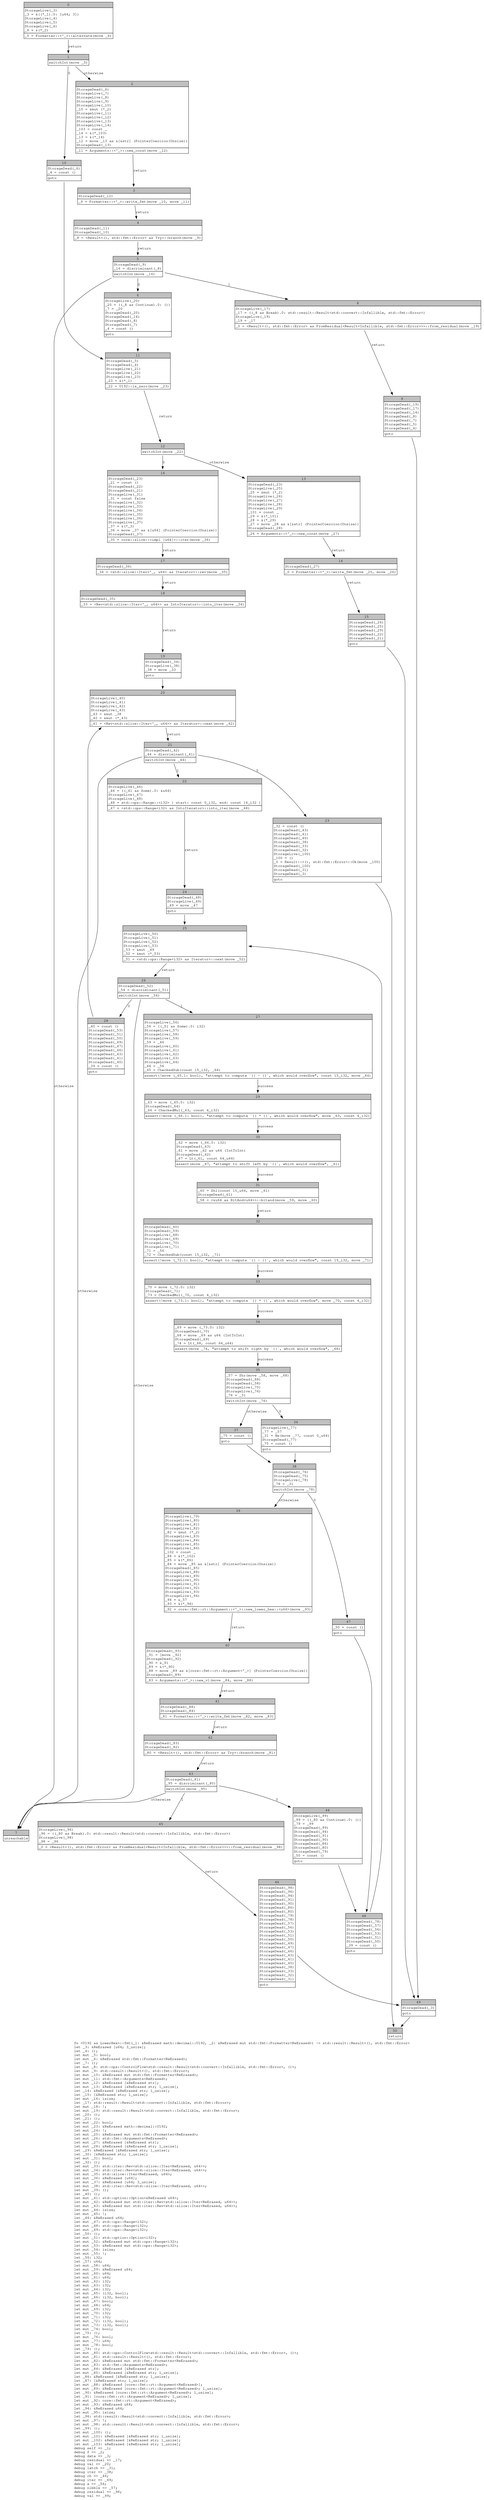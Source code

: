 digraph Mir_0_1006 {
    graph [fontname="Courier, monospace"];
    node [fontname="Courier, monospace"];
    edge [fontname="Courier, monospace"];
    label=<fn &lt;U192 as LowerHex&gt;::fmt(_1: &amp;ReErased math::decimal::U192, _2: &amp;ReErased mut std::fmt::Formatter&lt;ReErased&gt;) -&gt; std::result::Result&lt;(), std::fmt::Error&gt;<br align="left"/>let _3: &amp;ReErased [u64; 3_usize];<br align="left"/>let _4: ();<br align="left"/>let mut _5: bool;<br align="left"/>let mut _6: &amp;ReErased std::fmt::Formatter&lt;ReErased&gt;;<br align="left"/>let _7: ();<br align="left"/>let mut _8: std::ops::ControlFlow&lt;std::result::Result&lt;std::convert::Infallible, std::fmt::Error&gt;, ()&gt;;<br align="left"/>let mut _9: std::result::Result&lt;(), std::fmt::Error&gt;;<br align="left"/>let mut _10: &amp;ReErased mut std::fmt::Formatter&lt;ReErased&gt;;<br align="left"/>let mut _11: std::fmt::Arguments&lt;ReErased&gt;;<br align="left"/>let mut _12: &amp;ReErased [&amp;ReErased str];<br align="left"/>let mut _13: &amp;ReErased [&amp;ReErased str; 1_usize];<br align="left"/>let _14: &amp;ReErased [&amp;ReErased str; 1_usize];<br align="left"/>let _15: [&amp;ReErased str; 1_usize];<br align="left"/>let mut _16: isize;<br align="left"/>let _17: std::result::Result&lt;std::convert::Infallible, std::fmt::Error&gt;;<br align="left"/>let mut _18: !;<br align="left"/>let mut _19: std::result::Result&lt;std::convert::Infallible, std::fmt::Error&gt;;<br align="left"/>let _20: ();<br align="left"/>let _21: ();<br align="left"/>let mut _22: bool;<br align="left"/>let mut _23: &amp;ReErased math::decimal::U192;<br align="left"/>let mut _24: !;<br align="left"/>let mut _25: &amp;ReErased mut std::fmt::Formatter&lt;ReErased&gt;;<br align="left"/>let mut _26: std::fmt::Arguments&lt;ReErased&gt;;<br align="left"/>let mut _27: &amp;ReErased [&amp;ReErased str];<br align="left"/>let mut _28: &amp;ReErased [&amp;ReErased str; 1_usize];<br align="left"/>let _29: &amp;ReErased [&amp;ReErased str; 1_usize];<br align="left"/>let _30: [&amp;ReErased str; 1_usize];<br align="left"/>let mut _31: bool;<br align="left"/>let _32: ();<br align="left"/>let mut _33: std::iter::Rev&lt;std::slice::Iter&lt;ReErased, u64&gt;&gt;;<br align="left"/>let mut _34: std::iter::Rev&lt;std::slice::Iter&lt;ReErased, u64&gt;&gt;;<br align="left"/>let mut _35: std::slice::Iter&lt;ReErased, u64&gt;;<br align="left"/>let mut _36: &amp;ReErased [u64];<br align="left"/>let mut _37: &amp;ReErased [u64; 3_usize];<br align="left"/>let mut _38: std::iter::Rev&lt;std::slice::Iter&lt;ReErased, u64&gt;&gt;;<br align="left"/>let mut _39: ();<br align="left"/>let _40: ();<br align="left"/>let mut _41: std::option::Option&lt;&amp;ReErased u64&gt;;<br align="left"/>let mut _42: &amp;ReErased mut std::iter::Rev&lt;std::slice::Iter&lt;ReErased, u64&gt;&gt;;<br align="left"/>let mut _43: &amp;ReErased mut std::iter::Rev&lt;std::slice::Iter&lt;ReErased, u64&gt;&gt;;<br align="left"/>let mut _44: isize;<br align="left"/>let mut _45: !;<br align="left"/>let _46: &amp;ReErased u64;<br align="left"/>let mut _47: std::ops::Range&lt;i32&gt;;<br align="left"/>let mut _48: std::ops::Range&lt;i32&gt;;<br align="left"/>let mut _49: std::ops::Range&lt;i32&gt;;<br align="left"/>let _50: ();<br align="left"/>let mut _51: std::option::Option&lt;i32&gt;;<br align="left"/>let mut _52: &amp;ReErased mut std::ops::Range&lt;i32&gt;;<br align="left"/>let mut _53: &amp;ReErased mut std::ops::Range&lt;i32&gt;;<br align="left"/>let mut _54: isize;<br align="left"/>let mut _55: !;<br align="left"/>let _56: i32;<br align="left"/>let _57: u64;<br align="left"/>let mut _58: u64;<br align="left"/>let mut _59: &amp;ReErased u64;<br align="left"/>let mut _60: u64;<br align="left"/>let mut _61: u64;<br align="left"/>let mut _62: i32;<br align="left"/>let mut _63: i32;<br align="left"/>let mut _64: i32;<br align="left"/>let mut _65: (i32, bool);<br align="left"/>let mut _66: (i32, bool);<br align="left"/>let mut _67: bool;<br align="left"/>let mut _68: u64;<br align="left"/>let mut _69: i32;<br align="left"/>let mut _70: i32;<br align="left"/>let mut _71: i32;<br align="left"/>let mut _72: (i32, bool);<br align="left"/>let mut _73: (i32, bool);<br align="left"/>let mut _74: bool;<br align="left"/>let _75: ();<br align="left"/>let mut _76: bool;<br align="left"/>let mut _77: u64;<br align="left"/>let mut _78: bool;<br align="left"/>let _79: ();<br align="left"/>let mut _80: std::ops::ControlFlow&lt;std::result::Result&lt;std::convert::Infallible, std::fmt::Error&gt;, ()&gt;;<br align="left"/>let mut _81: std::result::Result&lt;(), std::fmt::Error&gt;;<br align="left"/>let mut _82: &amp;ReErased mut std::fmt::Formatter&lt;ReErased&gt;;<br align="left"/>let mut _83: std::fmt::Arguments&lt;ReErased&gt;;<br align="left"/>let mut _84: &amp;ReErased [&amp;ReErased str];<br align="left"/>let mut _85: &amp;ReErased [&amp;ReErased str; 1_usize];<br align="left"/>let _86: &amp;ReErased [&amp;ReErased str; 1_usize];<br align="left"/>let _87: [&amp;ReErased str; 1_usize];<br align="left"/>let mut _88: &amp;ReErased [core::fmt::rt::Argument&lt;ReErased&gt;];<br align="left"/>let mut _89: &amp;ReErased [core::fmt::rt::Argument&lt;ReErased&gt;; 1_usize];<br align="left"/>let _90: &amp;ReErased [core::fmt::rt::Argument&lt;ReErased&gt;; 1_usize];<br align="left"/>let _91: [core::fmt::rt::Argument&lt;ReErased&gt;; 1_usize];<br align="left"/>let mut _92: core::fmt::rt::Argument&lt;ReErased&gt;;<br align="left"/>let mut _93: &amp;ReErased u64;<br align="left"/>let _94: &amp;ReErased u64;<br align="left"/>let mut _95: isize;<br align="left"/>let _96: std::result::Result&lt;std::convert::Infallible, std::fmt::Error&gt;;<br align="left"/>let mut _97: !;<br align="left"/>let mut _98: std::result::Result&lt;std::convert::Infallible, std::fmt::Error&gt;;<br align="left"/>let _99: ();<br align="left"/>let mut _100: ();<br align="left"/>let mut _101: &amp;ReErased [&amp;ReErased str; 1_usize];<br align="left"/>let mut _102: &amp;ReErased [&amp;ReErased str; 1_usize];<br align="left"/>let mut _103: &amp;ReErased [&amp;ReErased str; 1_usize];<br align="left"/>debug self =&gt; _1;<br align="left"/>debug f =&gt; _2;<br align="left"/>debug data =&gt; _3;<br align="left"/>debug residual =&gt; _17;<br align="left"/>debug val =&gt; _20;<br align="left"/>debug latch =&gt; _31;<br align="left"/>debug iter =&gt; _38;<br align="left"/>debug ch =&gt; _46;<br align="left"/>debug iter =&gt; _49;<br align="left"/>debug x =&gt; _56;<br align="left"/>debug nibble =&gt; _57;<br align="left"/>debug residual =&gt; _96;<br align="left"/>debug val =&gt; _99;<br align="left"/>>;
    bb0__0_1006 [shape="none", label=<<table border="0" cellborder="1" cellspacing="0"><tr><td bgcolor="gray" align="center" colspan="1">0</td></tr><tr><td align="left" balign="left">StorageLive(_3)<br/>_3 = &amp;((*_1).0: [u64; 3])<br/>StorageLive(_4)<br/>StorageLive(_5)<br/>StorageLive(_6)<br/>_6 = &amp;(*_2)<br/></td></tr><tr><td align="left">_5 = Formatter::&lt;'_&gt;::alternate(move _6)</td></tr></table>>];
    bb1__0_1006 [shape="none", label=<<table border="0" cellborder="1" cellspacing="0"><tr><td bgcolor="gray" align="center" colspan="1">1</td></tr><tr><td align="left">switchInt(move _5)</td></tr></table>>];
    bb2__0_1006 [shape="none", label=<<table border="0" cellborder="1" cellspacing="0"><tr><td bgcolor="gray" align="center" colspan="1">2</td></tr><tr><td align="left" balign="left">StorageDead(_6)<br/>StorageLive(_7)<br/>StorageLive(_8)<br/>StorageLive(_9)<br/>StorageLive(_10)<br/>_10 = &amp;mut (*_2)<br/>StorageLive(_11)<br/>StorageLive(_12)<br/>StorageLive(_13)<br/>StorageLive(_14)<br/>_103 = const _<br/>_14 = &amp;(*_103)<br/>_13 = &amp;(*_14)<br/>_12 = move _13 as &amp;[&amp;str] (PointerCoercion(Unsize))<br/>StorageDead(_13)<br/></td></tr><tr><td align="left">_11 = Arguments::&lt;'_&gt;::new_const(move _12)</td></tr></table>>];
    bb3__0_1006 [shape="none", label=<<table border="0" cellborder="1" cellspacing="0"><tr><td bgcolor="gray" align="center" colspan="1">3</td></tr><tr><td align="left" balign="left">StorageDead(_12)<br/></td></tr><tr><td align="left">_9 = Formatter::&lt;'_&gt;::write_fmt(move _10, move _11)</td></tr></table>>];
    bb4__0_1006 [shape="none", label=<<table border="0" cellborder="1" cellspacing="0"><tr><td bgcolor="gray" align="center" colspan="1">4</td></tr><tr><td align="left" balign="left">StorageDead(_11)<br/>StorageDead(_10)<br/></td></tr><tr><td align="left">_8 = &lt;Result&lt;(), std::fmt::Error&gt; as Try&gt;::branch(move _9)</td></tr></table>>];
    bb5__0_1006 [shape="none", label=<<table border="0" cellborder="1" cellspacing="0"><tr><td bgcolor="gray" align="center" colspan="1">5</td></tr><tr><td align="left" balign="left">StorageDead(_9)<br/>_16 = discriminant(_8)<br/></td></tr><tr><td align="left">switchInt(move _16)</td></tr></table>>];
    bb6__0_1006 [shape="none", label=<<table border="0" cellborder="1" cellspacing="0"><tr><td bgcolor="gray" align="center" colspan="1">6</td></tr><tr><td align="left" balign="left">StorageLive(_20)<br/>_20 = ((_8 as Continue).0: ())<br/>_7 = _20<br/>StorageDead(_20)<br/>StorageDead(_14)<br/>StorageDead(_8)<br/>StorageDead(_7)<br/>_4 = const ()<br/></td></tr><tr><td align="left">goto</td></tr></table>>];
    bb7__0_1006 [shape="none", label=<<table border="0" cellborder="1" cellspacing="0"><tr><td bgcolor="gray" align="center" colspan="1">7</td></tr><tr><td align="left">unreachable</td></tr></table>>];
    bb8__0_1006 [shape="none", label=<<table border="0" cellborder="1" cellspacing="0"><tr><td bgcolor="gray" align="center" colspan="1">8</td></tr><tr><td align="left" balign="left">StorageLive(_17)<br/>_17 = ((_8 as Break).0: std::result::Result&lt;std::convert::Infallible, std::fmt::Error&gt;)<br/>StorageLive(_19)<br/>_19 = _17<br/></td></tr><tr><td align="left">_0 = &lt;Result&lt;(), std::fmt::Error&gt; as FromResidual&lt;Result&lt;Infallible, std::fmt::Error&gt;&gt;&gt;::from_residual(move _19)</td></tr></table>>];
    bb9__0_1006 [shape="none", label=<<table border="0" cellborder="1" cellspacing="0"><tr><td bgcolor="gray" align="center" colspan="1">9</td></tr><tr><td align="left" balign="left">StorageDead(_19)<br/>StorageDead(_17)<br/>StorageDead(_14)<br/>StorageDead(_8)<br/>StorageDead(_7)<br/>StorageDead(_5)<br/>StorageDead(_4)<br/></td></tr><tr><td align="left">goto</td></tr></table>>];
    bb10__0_1006 [shape="none", label=<<table border="0" cellborder="1" cellspacing="0"><tr><td bgcolor="gray" align="center" colspan="1">10</td></tr><tr><td align="left" balign="left">StorageDead(_6)<br/>_4 = const ()<br/></td></tr><tr><td align="left">goto</td></tr></table>>];
    bb11__0_1006 [shape="none", label=<<table border="0" cellborder="1" cellspacing="0"><tr><td bgcolor="gray" align="center" colspan="1">11</td></tr><tr><td align="left" balign="left">StorageDead(_5)<br/>StorageDead(_4)<br/>StorageLive(_21)<br/>StorageLive(_22)<br/>StorageLive(_23)<br/>_23 = &amp;(*_1)<br/></td></tr><tr><td align="left">_22 = U192::is_zero(move _23)</td></tr></table>>];
    bb12__0_1006 [shape="none", label=<<table border="0" cellborder="1" cellspacing="0"><tr><td bgcolor="gray" align="center" colspan="1">12</td></tr><tr><td align="left">switchInt(move _22)</td></tr></table>>];
    bb13__0_1006 [shape="none", label=<<table border="0" cellborder="1" cellspacing="0"><tr><td bgcolor="gray" align="center" colspan="1">13</td></tr><tr><td align="left" balign="left">StorageDead(_23)<br/>StorageLive(_25)<br/>_25 = &amp;mut (*_2)<br/>StorageLive(_26)<br/>StorageLive(_27)<br/>StorageLive(_28)<br/>StorageLive(_29)<br/>_101 = const _<br/>_29 = &amp;(*_101)<br/>_28 = &amp;(*_29)<br/>_27 = move _28 as &amp;[&amp;str] (PointerCoercion(Unsize))<br/>StorageDead(_28)<br/></td></tr><tr><td align="left">_26 = Arguments::&lt;'_&gt;::new_const(move _27)</td></tr></table>>];
    bb14__0_1006 [shape="none", label=<<table border="0" cellborder="1" cellspacing="0"><tr><td bgcolor="gray" align="center" colspan="1">14</td></tr><tr><td align="left" balign="left">StorageDead(_27)<br/></td></tr><tr><td align="left">_0 = Formatter::&lt;'_&gt;::write_fmt(move _25, move _26)</td></tr></table>>];
    bb15__0_1006 [shape="none", label=<<table border="0" cellborder="1" cellspacing="0"><tr><td bgcolor="gray" align="center" colspan="1">15</td></tr><tr><td align="left" balign="left">StorageDead(_26)<br/>StorageDead(_25)<br/>StorageDead(_29)<br/>StorageDead(_22)<br/>StorageDead(_21)<br/></td></tr><tr><td align="left">goto</td></tr></table>>];
    bb16__0_1006 [shape="none", label=<<table border="0" cellborder="1" cellspacing="0"><tr><td bgcolor="gray" align="center" colspan="1">16</td></tr><tr><td align="left" balign="left">StorageDead(_23)<br/>_21 = const ()<br/>StorageDead(_22)<br/>StorageDead(_21)<br/>StorageLive(_31)<br/>_31 = const false<br/>StorageLive(_32)<br/>StorageLive(_33)<br/>StorageLive(_34)<br/>StorageLive(_35)<br/>StorageLive(_36)<br/>StorageLive(_37)<br/>_37 = &amp;(*_3)<br/>_36 = move _37 as &amp;[u64] (PointerCoercion(Unsize))<br/>StorageDead(_37)<br/></td></tr><tr><td align="left">_35 = core::slice::&lt;impl [u64]&gt;::iter(move _36)</td></tr></table>>];
    bb17__0_1006 [shape="none", label=<<table border="0" cellborder="1" cellspacing="0"><tr><td bgcolor="gray" align="center" colspan="1">17</td></tr><tr><td align="left" balign="left">StorageDead(_36)<br/></td></tr><tr><td align="left">_34 = &lt;std::slice::Iter&lt;'_, u64&gt; as Iterator&gt;::rev(move _35)</td></tr></table>>];
    bb18__0_1006 [shape="none", label=<<table border="0" cellborder="1" cellspacing="0"><tr><td bgcolor="gray" align="center" colspan="1">18</td></tr><tr><td align="left" balign="left">StorageDead(_35)<br/></td></tr><tr><td align="left">_33 = &lt;Rev&lt;std::slice::Iter&lt;'_, u64&gt;&gt; as IntoIterator&gt;::into_iter(move _34)</td></tr></table>>];
    bb19__0_1006 [shape="none", label=<<table border="0" cellborder="1" cellspacing="0"><tr><td bgcolor="gray" align="center" colspan="1">19</td></tr><tr><td align="left" balign="left">StorageDead(_34)<br/>StorageLive(_38)<br/>_38 = move _33<br/></td></tr><tr><td align="left">goto</td></tr></table>>];
    bb20__0_1006 [shape="none", label=<<table border="0" cellborder="1" cellspacing="0"><tr><td bgcolor="gray" align="center" colspan="1">20</td></tr><tr><td align="left" balign="left">StorageLive(_40)<br/>StorageLive(_41)<br/>StorageLive(_42)<br/>StorageLive(_43)<br/>_43 = &amp;mut _38<br/>_42 = &amp;mut (*_43)<br/></td></tr><tr><td align="left">_41 = &lt;Rev&lt;std::slice::Iter&lt;'_, u64&gt;&gt; as Iterator&gt;::next(move _42)</td></tr></table>>];
    bb21__0_1006 [shape="none", label=<<table border="0" cellborder="1" cellspacing="0"><tr><td bgcolor="gray" align="center" colspan="1">21</td></tr><tr><td align="left" balign="left">StorageDead(_42)<br/>_44 = discriminant(_41)<br/></td></tr><tr><td align="left">switchInt(move _44)</td></tr></table>>];
    bb22__0_1006 [shape="none", label=<<table border="0" cellborder="1" cellspacing="0"><tr><td bgcolor="gray" align="center" colspan="1">22</td></tr><tr><td align="left" balign="left">StorageLive(_46)<br/>_46 = ((_41 as Some).0: &amp;u64)<br/>StorageLive(_47)<br/>StorageLive(_48)<br/>_48 = std::ops::Range::&lt;i32&gt; { start: const 0_i32, end: const 16_i32 }<br/></td></tr><tr><td align="left">_47 = &lt;std::ops::Range&lt;i32&gt; as IntoIterator&gt;::into_iter(move _48)</td></tr></table>>];
    bb23__0_1006 [shape="none", label=<<table border="0" cellborder="1" cellspacing="0"><tr><td bgcolor="gray" align="center" colspan="1">23</td></tr><tr><td align="left" balign="left">_32 = const ()<br/>StorageDead(_43)<br/>StorageDead(_41)<br/>StorageDead(_40)<br/>StorageDead(_38)<br/>StorageDead(_33)<br/>StorageDead(_32)<br/>StorageLive(_100)<br/>_100 = ()<br/>_0 = Result::&lt;(), std::fmt::Error&gt;::Ok(move _100)<br/>StorageDead(_100)<br/>StorageDead(_31)<br/>StorageDead(_3)<br/></td></tr><tr><td align="left">goto</td></tr></table>>];
    bb24__0_1006 [shape="none", label=<<table border="0" cellborder="1" cellspacing="0"><tr><td bgcolor="gray" align="center" colspan="1">24</td></tr><tr><td align="left" balign="left">StorageDead(_48)<br/>StorageLive(_49)<br/>_49 = move _47<br/></td></tr><tr><td align="left">goto</td></tr></table>>];
    bb25__0_1006 [shape="none", label=<<table border="0" cellborder="1" cellspacing="0"><tr><td bgcolor="gray" align="center" colspan="1">25</td></tr><tr><td align="left" balign="left">StorageLive(_50)<br/>StorageLive(_51)<br/>StorageLive(_52)<br/>StorageLive(_53)<br/>_53 = &amp;mut _49<br/>_52 = &amp;mut (*_53)<br/></td></tr><tr><td align="left">_51 = &lt;std::ops::Range&lt;i32&gt; as Iterator&gt;::next(move _52)</td></tr></table>>];
    bb26__0_1006 [shape="none", label=<<table border="0" cellborder="1" cellspacing="0"><tr><td bgcolor="gray" align="center" colspan="1">26</td></tr><tr><td align="left" balign="left">StorageDead(_52)<br/>_54 = discriminant(_51)<br/></td></tr><tr><td align="left">switchInt(move _54)</td></tr></table>>];
    bb27__0_1006 [shape="none", label=<<table border="0" cellborder="1" cellspacing="0"><tr><td bgcolor="gray" align="center" colspan="1">27</td></tr><tr><td align="left" balign="left">StorageLive(_56)<br/>_56 = ((_51 as Some).0: i32)<br/>StorageLive(_57)<br/>StorageLive(_58)<br/>StorageLive(_59)<br/>_59 = _46<br/>StorageLive(_60)<br/>StorageLive(_61)<br/>StorageLive(_62)<br/>StorageLive(_63)<br/>StorageLive(_64)<br/>_64 = _56<br/>_65 = CheckedSub(const 15_i32, _64)<br/></td></tr><tr><td align="left">assert(!move (_65.1: bool), &quot;attempt to compute `{} - {}`, which would overflow&quot;, const 15_i32, move _64)</td></tr></table>>];
    bb28__0_1006 [shape="none", label=<<table border="0" cellborder="1" cellspacing="0"><tr><td bgcolor="gray" align="center" colspan="1">28</td></tr><tr><td align="left" balign="left">_40 = const ()<br/>StorageDead(_53)<br/>StorageDead(_51)<br/>StorageDead(_50)<br/>StorageDead(_49)<br/>StorageDead(_47)<br/>StorageDead(_46)<br/>StorageDead(_43)<br/>StorageDead(_41)<br/>StorageDead(_40)<br/>_39 = const ()<br/></td></tr><tr><td align="left">goto</td></tr></table>>];
    bb29__0_1006 [shape="none", label=<<table border="0" cellborder="1" cellspacing="0"><tr><td bgcolor="gray" align="center" colspan="1">29</td></tr><tr><td align="left" balign="left">_63 = move (_65.0: i32)<br/>StorageDead(_64)<br/>_66 = CheckedMul(_63, const 4_i32)<br/></td></tr><tr><td align="left">assert(!move (_66.1: bool), &quot;attempt to compute `{} * {}`, which would overflow&quot;, move _63, const 4_i32)</td></tr></table>>];
    bb30__0_1006 [shape="none", label=<<table border="0" cellborder="1" cellspacing="0"><tr><td bgcolor="gray" align="center" colspan="1">30</td></tr><tr><td align="left" balign="left">_62 = move (_66.0: i32)<br/>StorageDead(_63)<br/>_61 = move _62 as u64 (IntToInt)<br/>StorageDead(_62)<br/>_67 = Lt(_61, const 64_u64)<br/></td></tr><tr><td align="left">assert(move _67, &quot;attempt to shift left by `{}`, which would overflow&quot;, _61)</td></tr></table>>];
    bb31__0_1006 [shape="none", label=<<table border="0" cellborder="1" cellspacing="0"><tr><td bgcolor="gray" align="center" colspan="1">31</td></tr><tr><td align="left" balign="left">_60 = Shl(const 15_u64, move _61)<br/>StorageDead(_61)<br/></td></tr><tr><td align="left">_58 = &lt;&amp;u64 as BitAnd&lt;u64&gt;&gt;::bitand(move _59, move _60)</td></tr></table>>];
    bb32__0_1006 [shape="none", label=<<table border="0" cellborder="1" cellspacing="0"><tr><td bgcolor="gray" align="center" colspan="1">32</td></tr><tr><td align="left" balign="left">StorageDead(_60)<br/>StorageDead(_59)<br/>StorageLive(_68)<br/>StorageLive(_69)<br/>StorageLive(_70)<br/>StorageLive(_71)<br/>_71 = _56<br/>_72 = CheckedSub(const 15_i32, _71)<br/></td></tr><tr><td align="left">assert(!move (_72.1: bool), &quot;attempt to compute `{} - {}`, which would overflow&quot;, const 15_i32, move _71)</td></tr></table>>];
    bb33__0_1006 [shape="none", label=<<table border="0" cellborder="1" cellspacing="0"><tr><td bgcolor="gray" align="center" colspan="1">33</td></tr><tr><td align="left" balign="left">_70 = move (_72.0: i32)<br/>StorageDead(_71)<br/>_73 = CheckedMul(_70, const 4_i32)<br/></td></tr><tr><td align="left">assert(!move (_73.1: bool), &quot;attempt to compute `{} * {}`, which would overflow&quot;, move _70, const 4_i32)</td></tr></table>>];
    bb34__0_1006 [shape="none", label=<<table border="0" cellborder="1" cellspacing="0"><tr><td bgcolor="gray" align="center" colspan="1">34</td></tr><tr><td align="left" balign="left">_69 = move (_73.0: i32)<br/>StorageDead(_70)<br/>_68 = move _69 as u64 (IntToInt)<br/>StorageDead(_69)<br/>_74 = Lt(_68, const 64_u64)<br/></td></tr><tr><td align="left">assert(move _74, &quot;attempt to shift right by `{}`, which would overflow&quot;, _68)</td></tr></table>>];
    bb35__0_1006 [shape="none", label=<<table border="0" cellborder="1" cellspacing="0"><tr><td bgcolor="gray" align="center" colspan="1">35</td></tr><tr><td align="left" balign="left">_57 = Shr(move _58, move _68)<br/>StorageDead(_68)<br/>StorageDead(_58)<br/>StorageLive(_75)<br/>StorageLive(_76)<br/>_76 = _31<br/></td></tr><tr><td align="left">switchInt(move _76)</td></tr></table>>];
    bb36__0_1006 [shape="none", label=<<table border="0" cellborder="1" cellspacing="0"><tr><td bgcolor="gray" align="center" colspan="1">36</td></tr><tr><td align="left" balign="left">StorageLive(_77)<br/>_77 = _57<br/>_31 = Ne(move _77, const 0_u64)<br/>StorageDead(_77)<br/>_75 = const ()<br/></td></tr><tr><td align="left">goto</td></tr></table>>];
    bb37__0_1006 [shape="none", label=<<table border="0" cellborder="1" cellspacing="0"><tr><td bgcolor="gray" align="center" colspan="1">37</td></tr><tr><td align="left" balign="left">_75 = const ()<br/></td></tr><tr><td align="left">goto</td></tr></table>>];
    bb38__0_1006 [shape="none", label=<<table border="0" cellborder="1" cellspacing="0"><tr><td bgcolor="gray" align="center" colspan="1">38</td></tr><tr><td align="left" balign="left">StorageDead(_76)<br/>StorageDead(_75)<br/>StorageLive(_78)<br/>_78 = _31<br/></td></tr><tr><td align="left">switchInt(move _78)</td></tr></table>>];
    bb39__0_1006 [shape="none", label=<<table border="0" cellborder="1" cellspacing="0"><tr><td bgcolor="gray" align="center" colspan="1">39</td></tr><tr><td align="left" balign="left">StorageLive(_79)<br/>StorageLive(_80)<br/>StorageLive(_81)<br/>StorageLive(_82)<br/>_82 = &amp;mut (*_2)<br/>StorageLive(_83)<br/>StorageLive(_84)<br/>StorageLive(_85)<br/>StorageLive(_86)<br/>_102 = const _<br/>_86 = &amp;(*_102)<br/>_85 = &amp;(*_86)<br/>_84 = move _85 as &amp;[&amp;str] (PointerCoercion(Unsize))<br/>StorageDead(_85)<br/>StorageLive(_88)<br/>StorageLive(_89)<br/>StorageLive(_90)<br/>StorageLive(_91)<br/>StorageLive(_92)<br/>StorageLive(_93)<br/>StorageLive(_94)<br/>_94 = &amp;_57<br/>_93 = &amp;(*_94)<br/></td></tr><tr><td align="left">_92 = core::fmt::rt::Argument::&lt;'_&gt;::new_lower_hex::&lt;u64&gt;(move _93)</td></tr></table>>];
    bb40__0_1006 [shape="none", label=<<table border="0" cellborder="1" cellspacing="0"><tr><td bgcolor="gray" align="center" colspan="1">40</td></tr><tr><td align="left" balign="left">StorageDead(_93)<br/>_91 = [move _92]<br/>StorageDead(_92)<br/>_90 = &amp;_91<br/>_89 = &amp;(*_90)<br/>_88 = move _89 as &amp;[core::fmt::rt::Argument&lt;'_&gt;] (PointerCoercion(Unsize))<br/>StorageDead(_89)<br/></td></tr><tr><td align="left">_83 = Arguments::&lt;'_&gt;::new_v1(move _84, move _88)</td></tr></table>>];
    bb41__0_1006 [shape="none", label=<<table border="0" cellborder="1" cellspacing="0"><tr><td bgcolor="gray" align="center" colspan="1">41</td></tr><tr><td align="left" balign="left">StorageDead(_88)<br/>StorageDead(_84)<br/></td></tr><tr><td align="left">_81 = Formatter::&lt;'_&gt;::write_fmt(move _82, move _83)</td></tr></table>>];
    bb42__0_1006 [shape="none", label=<<table border="0" cellborder="1" cellspacing="0"><tr><td bgcolor="gray" align="center" colspan="1">42</td></tr><tr><td align="left" balign="left">StorageDead(_83)<br/>StorageDead(_82)<br/></td></tr><tr><td align="left">_80 = &lt;Result&lt;(), std::fmt::Error&gt; as Try&gt;::branch(move _81)</td></tr></table>>];
    bb43__0_1006 [shape="none", label=<<table border="0" cellborder="1" cellspacing="0"><tr><td bgcolor="gray" align="center" colspan="1">43</td></tr><tr><td align="left" balign="left">StorageDead(_81)<br/>_95 = discriminant(_80)<br/></td></tr><tr><td align="left">switchInt(move _95)</td></tr></table>>];
    bb44__0_1006 [shape="none", label=<<table border="0" cellborder="1" cellspacing="0"><tr><td bgcolor="gray" align="center" colspan="1">44</td></tr><tr><td align="left" balign="left">StorageLive(_99)<br/>_99 = ((_80 as Continue).0: ())<br/>_79 = _99<br/>StorageDead(_99)<br/>StorageDead(_94)<br/>StorageDead(_91)<br/>StorageDead(_90)<br/>StorageDead(_86)<br/>StorageDead(_80)<br/>StorageDead(_79)<br/>_50 = const ()<br/></td></tr><tr><td align="left">goto</td></tr></table>>];
    bb45__0_1006 [shape="none", label=<<table border="0" cellborder="1" cellspacing="0"><tr><td bgcolor="gray" align="center" colspan="1">45</td></tr><tr><td align="left" balign="left">StorageLive(_96)<br/>_96 = ((_80 as Break).0: std::result::Result&lt;std::convert::Infallible, std::fmt::Error&gt;)<br/>StorageLive(_98)<br/>_98 = _96<br/></td></tr><tr><td align="left">_0 = &lt;Result&lt;(), std::fmt::Error&gt; as FromResidual&lt;Result&lt;Infallible, std::fmt::Error&gt;&gt;&gt;::from_residual(move _98)</td></tr></table>>];
    bb46__0_1006 [shape="none", label=<<table border="0" cellborder="1" cellspacing="0"><tr><td bgcolor="gray" align="center" colspan="1">46</td></tr><tr><td align="left" balign="left">StorageDead(_98)<br/>StorageDead(_96)<br/>StorageDead(_94)<br/>StorageDead(_91)<br/>StorageDead(_90)<br/>StorageDead(_86)<br/>StorageDead(_80)<br/>StorageDead(_79)<br/>StorageDead(_78)<br/>StorageDead(_57)<br/>StorageDead(_56)<br/>StorageDead(_53)<br/>StorageDead(_51)<br/>StorageDead(_50)<br/>StorageDead(_49)<br/>StorageDead(_47)<br/>StorageDead(_46)<br/>StorageDead(_43)<br/>StorageDead(_41)<br/>StorageDead(_40)<br/>StorageDead(_38)<br/>StorageDead(_33)<br/>StorageDead(_32)<br/>StorageDead(_31)<br/></td></tr><tr><td align="left">goto</td></tr></table>>];
    bb47__0_1006 [shape="none", label=<<table border="0" cellborder="1" cellspacing="0"><tr><td bgcolor="gray" align="center" colspan="1">47</td></tr><tr><td align="left" balign="left">_50 = const ()<br/></td></tr><tr><td align="left">goto</td></tr></table>>];
    bb48__0_1006 [shape="none", label=<<table border="0" cellborder="1" cellspacing="0"><tr><td bgcolor="gray" align="center" colspan="1">48</td></tr><tr><td align="left" balign="left">StorageDead(_78)<br/>StorageDead(_57)<br/>StorageDead(_56)<br/>StorageDead(_53)<br/>StorageDead(_51)<br/>StorageDead(_50)<br/>_39 = const ()<br/></td></tr><tr><td align="left">goto</td></tr></table>>];
    bb49__0_1006 [shape="none", label=<<table border="0" cellborder="1" cellspacing="0"><tr><td bgcolor="gray" align="center" colspan="1">49</td></tr><tr><td align="left" balign="left">StorageDead(_3)<br/></td></tr><tr><td align="left">goto</td></tr></table>>];
    bb50__0_1006 [shape="none", label=<<table border="0" cellborder="1" cellspacing="0"><tr><td bgcolor="gray" align="center" colspan="1">50</td></tr><tr><td align="left">return</td></tr></table>>];
    bb0__0_1006 -> bb1__0_1006 [label="return"];
    bb1__0_1006 -> bb10__0_1006 [label="0"];
    bb1__0_1006 -> bb2__0_1006 [label="otherwise"];
    bb2__0_1006 -> bb3__0_1006 [label="return"];
    bb3__0_1006 -> bb4__0_1006 [label="return"];
    bb4__0_1006 -> bb5__0_1006 [label="return"];
    bb5__0_1006 -> bb6__0_1006 [label="0"];
    bb5__0_1006 -> bb8__0_1006 [label="1"];
    bb5__0_1006 -> bb7__0_1006 [label="otherwise"];
    bb6__0_1006 -> bb11__0_1006 [label=""];
    bb8__0_1006 -> bb9__0_1006 [label="return"];
    bb9__0_1006 -> bb49__0_1006 [label=""];
    bb10__0_1006 -> bb11__0_1006 [label=""];
    bb11__0_1006 -> bb12__0_1006 [label="return"];
    bb12__0_1006 -> bb16__0_1006 [label="0"];
    bb12__0_1006 -> bb13__0_1006 [label="otherwise"];
    bb13__0_1006 -> bb14__0_1006 [label="return"];
    bb14__0_1006 -> bb15__0_1006 [label="return"];
    bb15__0_1006 -> bb49__0_1006 [label=""];
    bb16__0_1006 -> bb17__0_1006 [label="return"];
    bb17__0_1006 -> bb18__0_1006 [label="return"];
    bb18__0_1006 -> bb19__0_1006 [label="return"];
    bb19__0_1006 -> bb20__0_1006 [label=""];
    bb20__0_1006 -> bb21__0_1006 [label="return"];
    bb21__0_1006 -> bb23__0_1006 [label="0"];
    bb21__0_1006 -> bb22__0_1006 [label="1"];
    bb21__0_1006 -> bb7__0_1006 [label="otherwise"];
    bb22__0_1006 -> bb24__0_1006 [label="return"];
    bb23__0_1006 -> bb50__0_1006 [label=""];
    bb24__0_1006 -> bb25__0_1006 [label=""];
    bb25__0_1006 -> bb26__0_1006 [label="return"];
    bb26__0_1006 -> bb28__0_1006 [label="0"];
    bb26__0_1006 -> bb27__0_1006 [label="1"];
    bb26__0_1006 -> bb7__0_1006 [label="otherwise"];
    bb27__0_1006 -> bb29__0_1006 [label="success"];
    bb28__0_1006 -> bb20__0_1006 [label=""];
    bb29__0_1006 -> bb30__0_1006 [label="success"];
    bb30__0_1006 -> bb31__0_1006 [label="success"];
    bb31__0_1006 -> bb32__0_1006 [label="return"];
    bb32__0_1006 -> bb33__0_1006 [label="success"];
    bb33__0_1006 -> bb34__0_1006 [label="success"];
    bb34__0_1006 -> bb35__0_1006 [label="success"];
    bb35__0_1006 -> bb36__0_1006 [label="0"];
    bb35__0_1006 -> bb37__0_1006 [label="otherwise"];
    bb36__0_1006 -> bb38__0_1006 [label=""];
    bb37__0_1006 -> bb38__0_1006 [label=""];
    bb38__0_1006 -> bb47__0_1006 [label="0"];
    bb38__0_1006 -> bb39__0_1006 [label="otherwise"];
    bb39__0_1006 -> bb40__0_1006 [label="return"];
    bb40__0_1006 -> bb41__0_1006 [label="return"];
    bb41__0_1006 -> bb42__0_1006 [label="return"];
    bb42__0_1006 -> bb43__0_1006 [label="return"];
    bb43__0_1006 -> bb44__0_1006 [label="0"];
    bb43__0_1006 -> bb45__0_1006 [label="1"];
    bb43__0_1006 -> bb7__0_1006 [label="otherwise"];
    bb44__0_1006 -> bb48__0_1006 [label=""];
    bb45__0_1006 -> bb46__0_1006 [label="return"];
    bb46__0_1006 -> bb49__0_1006 [label=""];
    bb47__0_1006 -> bb48__0_1006 [label=""];
    bb48__0_1006 -> bb25__0_1006 [label=""];
    bb49__0_1006 -> bb50__0_1006 [label=""];
}
